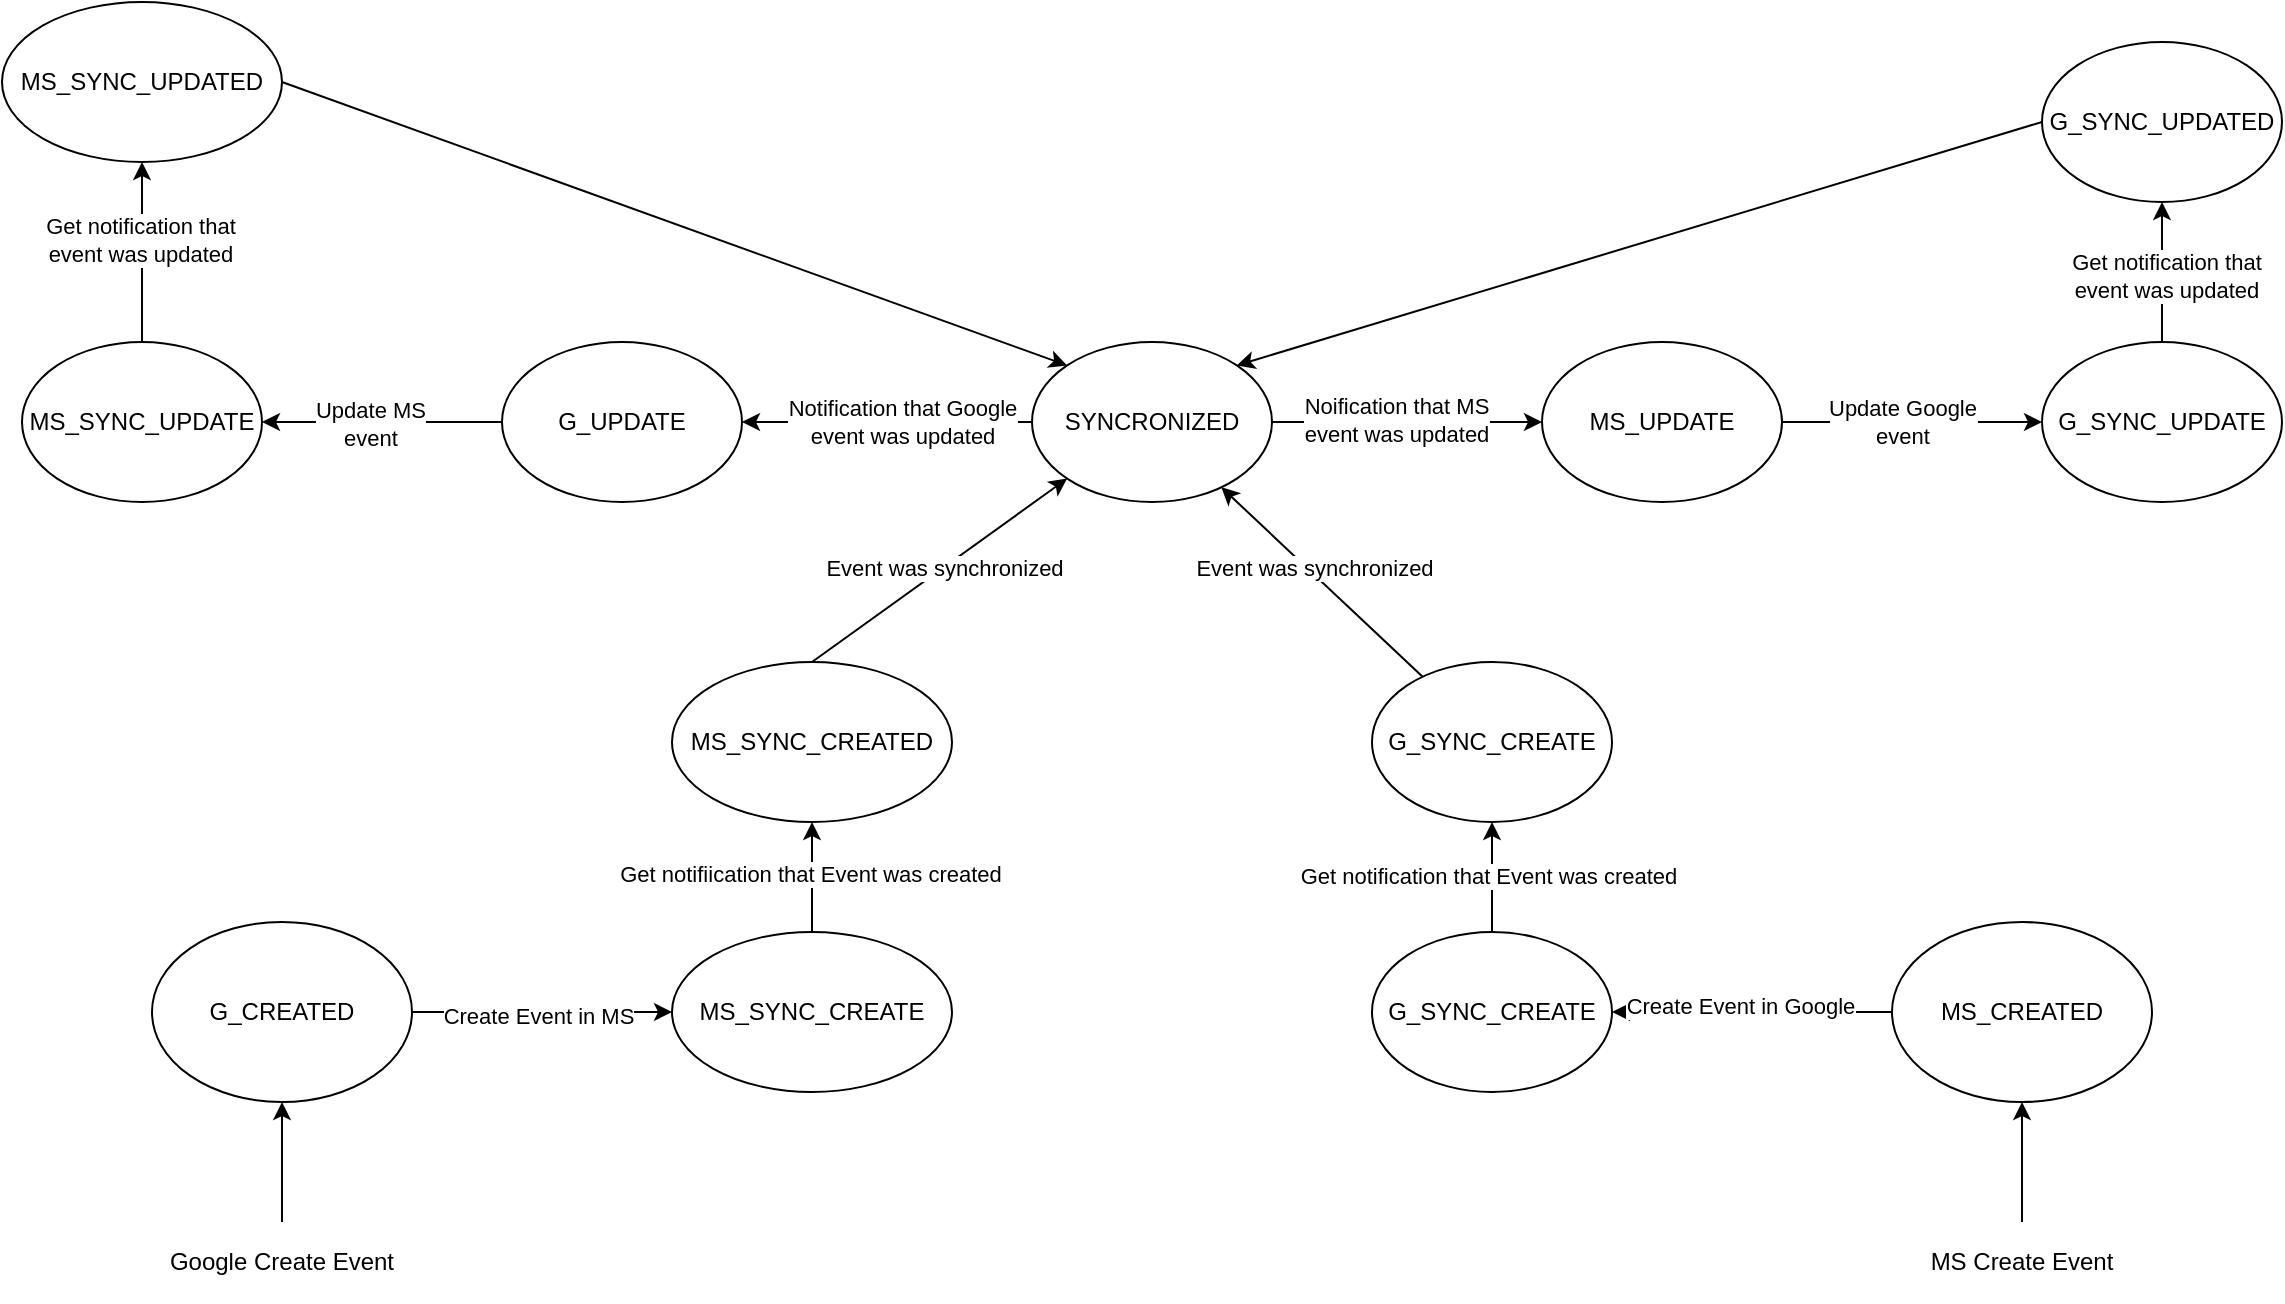 <mxfile version="14.6.11" type="github">
  <diagram name="Page-1" id="8ce9d11a-91a2-4d17-14d8-a56ed91bf033">
    <mxGraphModel dx="2066" dy="1129" grid="1" gridSize="10" guides="1" tooltips="1" connect="1" arrows="1" fold="1" page="1" pageScale="1" pageWidth="2336" pageHeight="1654" background="#ffffff" math="0" shadow="0">
      <root>
        <mxCell id="0" />
        <mxCell id="1" parent="0" />
        <mxCell id="1K0jhtz1pSHgYsICFTar-2" value="G_CREATED" style="ellipse;whiteSpace=wrap;html=1;" vertex="1" parent="1">
          <mxGeometry x="345" y="920" width="130" height="90" as="geometry" />
        </mxCell>
        <mxCell id="1K0jhtz1pSHgYsICFTar-3" value="MS_CREATED" style="ellipse;whiteSpace=wrap;html=1;" vertex="1" parent="1">
          <mxGeometry x="1215" y="920" width="130" height="90" as="geometry" />
        </mxCell>
        <mxCell id="1K0jhtz1pSHgYsICFTar-4" value="SYNCRONIZED" style="ellipse;whiteSpace=wrap;html=1;" vertex="1" parent="1">
          <mxGeometry x="785" y="630" width="120" height="80" as="geometry" />
        </mxCell>
        <mxCell id="1K0jhtz1pSHgYsICFTar-5" value="" style="endArrow=classic;html=1;entryX=0.5;entryY=1;entryDx=0;entryDy=0;exitX=0.5;exitY=0;exitDx=0;exitDy=0;" edge="1" parent="1" source="1K0jhtz1pSHgYsICFTar-6" target="1K0jhtz1pSHgYsICFTar-2">
          <mxGeometry width="50" height="50" relative="1" as="geometry">
            <mxPoint x="405" y="1080" as="sourcePoint" />
            <mxPoint x="455" y="1030" as="targetPoint" />
          </mxGeometry>
        </mxCell>
        <mxCell id="1K0jhtz1pSHgYsICFTar-6" value="Google Create Event" style="text;html=1;strokeColor=none;fillColor=none;align=center;verticalAlign=middle;whiteSpace=wrap;rounded=0;" vertex="1" parent="1">
          <mxGeometry x="330" y="1070" width="160" height="40" as="geometry" />
        </mxCell>
        <mxCell id="1K0jhtz1pSHgYsICFTar-7" value="MS Create Event" style="text;html=1;strokeColor=none;fillColor=none;align=center;verticalAlign=middle;whiteSpace=wrap;rounded=0;" vertex="1" parent="1">
          <mxGeometry x="1205" y="1070" width="150" height="40" as="geometry" />
        </mxCell>
        <mxCell id="1K0jhtz1pSHgYsICFTar-8" value="" style="endArrow=classic;html=1;exitX=0.5;exitY=0;exitDx=0;exitDy=0;entryX=0.5;entryY=1;entryDx=0;entryDy=0;" edge="1" parent="1" source="1K0jhtz1pSHgYsICFTar-7" target="1K0jhtz1pSHgYsICFTar-3">
          <mxGeometry width="50" height="50" relative="1" as="geometry">
            <mxPoint x="845" y="930" as="sourcePoint" />
            <mxPoint x="895" y="880" as="targetPoint" />
          </mxGeometry>
        </mxCell>
        <mxCell id="1K0jhtz1pSHgYsICFTar-9" value="MS_SYNC_CREATE" style="ellipse;whiteSpace=wrap;html=1;" vertex="1" parent="1">
          <mxGeometry x="605" y="925" width="140" height="80" as="geometry" />
        </mxCell>
        <mxCell id="1K0jhtz1pSHgYsICFTar-10" value="" style="endArrow=classic;html=1;" edge="1" parent="1" source="1K0jhtz1pSHgYsICFTar-2" target="1K0jhtz1pSHgYsICFTar-9">
          <mxGeometry width="50" height="50" relative="1" as="geometry">
            <mxPoint x="785" y="930" as="sourcePoint" />
            <mxPoint x="835" y="880" as="targetPoint" />
          </mxGeometry>
        </mxCell>
        <mxCell id="1K0jhtz1pSHgYsICFTar-11" value="Create Event in MS" style="edgeLabel;html=1;align=center;verticalAlign=middle;resizable=0;points=[];" vertex="1" connectable="0" parent="1K0jhtz1pSHgYsICFTar-10">
          <mxGeometry x="-0.03" y="-2" relative="1" as="geometry">
            <mxPoint as="offset" />
          </mxGeometry>
        </mxCell>
        <mxCell id="1K0jhtz1pSHgYsICFTar-12" value="MS_SYNC_CREATED" style="ellipse;whiteSpace=wrap;html=1;" vertex="1" parent="1">
          <mxGeometry x="605" y="790" width="140" height="80" as="geometry" />
        </mxCell>
        <mxCell id="1K0jhtz1pSHgYsICFTar-13" value="" style="endArrow=classic;html=1;exitX=0.5;exitY=0;exitDx=0;exitDy=0;entryX=0.5;entryY=1;entryDx=0;entryDy=0;" edge="1" parent="1" source="1K0jhtz1pSHgYsICFTar-9" target="1K0jhtz1pSHgYsICFTar-12">
          <mxGeometry width="50" height="50" relative="1" as="geometry">
            <mxPoint x="785" y="930" as="sourcePoint" />
            <mxPoint x="835" y="880" as="targetPoint" />
          </mxGeometry>
        </mxCell>
        <mxCell id="1K0jhtz1pSHgYsICFTar-15" value="Get notifiication that Event was created" style="edgeLabel;html=1;align=center;verticalAlign=middle;resizable=0;points=[];" vertex="1" connectable="0" parent="1K0jhtz1pSHgYsICFTar-13">
          <mxGeometry x="0.054" y="1" relative="1" as="geometry">
            <mxPoint as="offset" />
          </mxGeometry>
        </mxCell>
        <mxCell id="1K0jhtz1pSHgYsICFTar-14" value="" style="endArrow=classic;html=1;exitX=0.5;exitY=0;exitDx=0;exitDy=0;entryX=0;entryY=1;entryDx=0;entryDy=0;" edge="1" parent="1" source="1K0jhtz1pSHgYsICFTar-12" target="1K0jhtz1pSHgYsICFTar-4">
          <mxGeometry width="50" height="50" relative="1" as="geometry">
            <mxPoint x="785" y="930" as="sourcePoint" />
            <mxPoint x="835" y="880" as="targetPoint" />
          </mxGeometry>
        </mxCell>
        <mxCell id="1K0jhtz1pSHgYsICFTar-16" value="Event was synchronized" style="edgeLabel;html=1;align=center;verticalAlign=middle;resizable=0;points=[];" vertex="1" connectable="0" parent="1K0jhtz1pSHgYsICFTar-14">
          <mxGeometry x="0.028" relative="1" as="geometry">
            <mxPoint as="offset" />
          </mxGeometry>
        </mxCell>
        <mxCell id="1K0jhtz1pSHgYsICFTar-17" value="G_SYNC_CREATE" style="ellipse;whiteSpace=wrap;html=1;" vertex="1" parent="1">
          <mxGeometry x="955" y="925" width="120" height="80" as="geometry" />
        </mxCell>
        <mxCell id="1K0jhtz1pSHgYsICFTar-18" value="" style="endArrow=classic;html=1;exitX=0;exitY=0.5;exitDx=0;exitDy=0;" edge="1" parent="1" source="1K0jhtz1pSHgYsICFTar-3" target="1K0jhtz1pSHgYsICFTar-17">
          <mxGeometry width="50" height="50" relative="1" as="geometry">
            <mxPoint x="785" y="930" as="sourcePoint" />
            <mxPoint x="835" y="880" as="targetPoint" />
          </mxGeometry>
        </mxCell>
        <mxCell id="1K0jhtz1pSHgYsICFTar-19" value="Create Event in Google" style="edgeLabel;html=1;align=center;verticalAlign=middle;resizable=0;points=[];" vertex="1" connectable="0" parent="1K0jhtz1pSHgYsICFTar-18">
          <mxGeometry x="0.087" y="-3" relative="1" as="geometry">
            <mxPoint as="offset" />
          </mxGeometry>
        </mxCell>
        <mxCell id="1K0jhtz1pSHgYsICFTar-20" value="G_SYNC_CREATE" style="ellipse;whiteSpace=wrap;html=1;" vertex="1" parent="1">
          <mxGeometry x="955" y="790" width="120" height="80" as="geometry" />
        </mxCell>
        <mxCell id="1K0jhtz1pSHgYsICFTar-21" value="" style="endArrow=classic;html=1;exitX=0.5;exitY=0;exitDx=0;exitDy=0;entryX=0.5;entryY=1;entryDx=0;entryDy=0;" edge="1" parent="1" source="1K0jhtz1pSHgYsICFTar-17" target="1K0jhtz1pSHgYsICFTar-20">
          <mxGeometry width="50" height="50" relative="1" as="geometry">
            <mxPoint x="1065" y="930" as="sourcePoint" />
            <mxPoint x="1115" y="880" as="targetPoint" />
          </mxGeometry>
        </mxCell>
        <mxCell id="1K0jhtz1pSHgYsICFTar-22" value="Get notification that Event was created" style="edgeLabel;html=1;align=center;verticalAlign=middle;resizable=0;points=[];" vertex="1" connectable="0" parent="1K0jhtz1pSHgYsICFTar-21">
          <mxGeometry x="0.018" y="2" relative="1" as="geometry">
            <mxPoint as="offset" />
          </mxGeometry>
        </mxCell>
        <mxCell id="1K0jhtz1pSHgYsICFTar-23" value="" style="endArrow=classic;html=1;" edge="1" parent="1" source="1K0jhtz1pSHgYsICFTar-20" target="1K0jhtz1pSHgYsICFTar-4">
          <mxGeometry width="50" height="50" relative="1" as="geometry">
            <mxPoint x="1065" y="930" as="sourcePoint" />
            <mxPoint x="1115" y="880" as="targetPoint" />
          </mxGeometry>
        </mxCell>
        <mxCell id="1K0jhtz1pSHgYsICFTar-24" value="Event was synchronized" style="edgeLabel;html=1;align=center;verticalAlign=middle;resizable=0;points=[];" vertex="1" connectable="0" parent="1K0jhtz1pSHgYsICFTar-23">
          <mxGeometry x="0.112" y="-2" relative="1" as="geometry">
            <mxPoint as="offset" />
          </mxGeometry>
        </mxCell>
        <mxCell id="1K0jhtz1pSHgYsICFTar-25" value="G_UPDATE" style="ellipse;whiteSpace=wrap;html=1;" vertex="1" parent="1">
          <mxGeometry x="520" y="630" width="120" height="80" as="geometry" />
        </mxCell>
        <mxCell id="1K0jhtz1pSHgYsICFTar-26" value="" style="endArrow=classic;html=1;exitX=0;exitY=0.5;exitDx=0;exitDy=0;entryX=1;entryY=0.5;entryDx=0;entryDy=0;" edge="1" parent="1" source="1K0jhtz1pSHgYsICFTar-4" target="1K0jhtz1pSHgYsICFTar-25">
          <mxGeometry width="50" height="50" relative="1" as="geometry">
            <mxPoint x="730" y="660" as="sourcePoint" />
            <mxPoint x="780" y="610" as="targetPoint" />
          </mxGeometry>
        </mxCell>
        <mxCell id="1K0jhtz1pSHgYsICFTar-27" value="Notification that Google&lt;br&gt;event was updated" style="edgeLabel;html=1;align=center;verticalAlign=middle;resizable=0;points=[];" vertex="1" connectable="0" parent="1K0jhtz1pSHgYsICFTar-26">
          <mxGeometry x="-0.228" y="-1" relative="1" as="geometry">
            <mxPoint x="-9" y="1" as="offset" />
          </mxGeometry>
        </mxCell>
        <mxCell id="1K0jhtz1pSHgYsICFTar-28" value="MS_SYNC_UPDATE" style="ellipse;whiteSpace=wrap;html=1;" vertex="1" parent="1">
          <mxGeometry x="280" y="630" width="120" height="80" as="geometry" />
        </mxCell>
        <mxCell id="1K0jhtz1pSHgYsICFTar-29" value="" style="endArrow=classic;html=1;exitX=0;exitY=0.5;exitDx=0;exitDy=0;" edge="1" parent="1" source="1K0jhtz1pSHgYsICFTar-25" target="1K0jhtz1pSHgYsICFTar-28">
          <mxGeometry width="50" height="50" relative="1" as="geometry">
            <mxPoint x="730" y="660" as="sourcePoint" />
            <mxPoint x="500" y="650" as="targetPoint" />
          </mxGeometry>
        </mxCell>
        <mxCell id="1K0jhtz1pSHgYsICFTar-30" value="Update MS&lt;br&gt;event" style="edgeLabel;html=1;align=center;verticalAlign=middle;resizable=0;points=[];" vertex="1" connectable="0" parent="1K0jhtz1pSHgYsICFTar-29">
          <mxGeometry x="0.1" y="1" relative="1" as="geometry">
            <mxPoint as="offset" />
          </mxGeometry>
        </mxCell>
        <mxCell id="1K0jhtz1pSHgYsICFTar-31" value="MS_SYNC_UPDATED" style="ellipse;whiteSpace=wrap;html=1;" vertex="1" parent="1">
          <mxGeometry x="270" y="460" width="140" height="80" as="geometry" />
        </mxCell>
        <mxCell id="1K0jhtz1pSHgYsICFTar-32" value="" style="endArrow=classic;html=1;exitX=0.5;exitY=0;exitDx=0;exitDy=0;entryX=0.5;entryY=1;entryDx=0;entryDy=0;" edge="1" parent="1" source="1K0jhtz1pSHgYsICFTar-28" target="1K0jhtz1pSHgYsICFTar-31">
          <mxGeometry width="50" height="50" relative="1" as="geometry">
            <mxPoint x="730" y="650" as="sourcePoint" />
            <mxPoint x="780" y="600" as="targetPoint" />
          </mxGeometry>
        </mxCell>
        <mxCell id="1K0jhtz1pSHgYsICFTar-33" value="Get notification that&lt;br&gt;event was updated" style="edgeLabel;html=1;align=center;verticalAlign=middle;resizable=0;points=[];" vertex="1" connectable="0" parent="1K0jhtz1pSHgYsICFTar-32">
          <mxGeometry x="0.133" y="1" relative="1" as="geometry">
            <mxPoint as="offset" />
          </mxGeometry>
        </mxCell>
        <mxCell id="1K0jhtz1pSHgYsICFTar-34" value="" style="endArrow=classic;html=1;exitX=1;exitY=0.5;exitDx=0;exitDy=0;entryX=0;entryY=0;entryDx=0;entryDy=0;" edge="1" parent="1" source="1K0jhtz1pSHgYsICFTar-31" target="1K0jhtz1pSHgYsICFTar-4">
          <mxGeometry width="50" height="50" relative="1" as="geometry">
            <mxPoint x="730" y="640" as="sourcePoint" />
            <mxPoint x="780" y="590" as="targetPoint" />
          </mxGeometry>
        </mxCell>
        <mxCell id="1K0jhtz1pSHgYsICFTar-35" value="MS_UPDATE" style="ellipse;whiteSpace=wrap;html=1;" vertex="1" parent="1">
          <mxGeometry x="1040" y="630" width="120" height="80" as="geometry" />
        </mxCell>
        <mxCell id="1K0jhtz1pSHgYsICFTar-36" value="" style="endArrow=classic;html=1;exitX=1;exitY=0.5;exitDx=0;exitDy=0;entryX=0;entryY=0.5;entryDx=0;entryDy=0;" edge="1" parent="1" source="1K0jhtz1pSHgYsICFTar-4" target="1K0jhtz1pSHgYsICFTar-35">
          <mxGeometry width="50" height="50" relative="1" as="geometry">
            <mxPoint x="730" y="690" as="sourcePoint" />
            <mxPoint x="780" y="640" as="targetPoint" />
          </mxGeometry>
        </mxCell>
        <mxCell id="1K0jhtz1pSHgYsICFTar-38" value="Noification that MS&lt;br&gt;event was updated" style="edgeLabel;html=1;align=center;verticalAlign=middle;resizable=0;points=[];" vertex="1" connectable="0" parent="1K0jhtz1pSHgYsICFTar-36">
          <mxGeometry x="-0.082" y="1" relative="1" as="geometry">
            <mxPoint as="offset" />
          </mxGeometry>
        </mxCell>
        <mxCell id="1K0jhtz1pSHgYsICFTar-37" value="G_SYNC_UPDATE" style="ellipse;whiteSpace=wrap;html=1;" vertex="1" parent="1">
          <mxGeometry x="1290" y="630" width="120" height="80" as="geometry" />
        </mxCell>
        <mxCell id="1K0jhtz1pSHgYsICFTar-39" value="" style="endArrow=classic;html=1;exitX=1;exitY=0.5;exitDx=0;exitDy=0;entryX=0;entryY=0.5;entryDx=0;entryDy=0;" edge="1" parent="1" source="1K0jhtz1pSHgYsICFTar-35" target="1K0jhtz1pSHgYsICFTar-37">
          <mxGeometry width="50" height="50" relative="1" as="geometry">
            <mxPoint x="730" y="690" as="sourcePoint" />
            <mxPoint x="1030" y="470" as="targetPoint" />
          </mxGeometry>
        </mxCell>
        <mxCell id="1K0jhtz1pSHgYsICFTar-40" value="Update Google&lt;br&gt;event" style="edgeLabel;html=1;align=center;verticalAlign=middle;resizable=0;points=[];" vertex="1" connectable="0" parent="1K0jhtz1pSHgYsICFTar-39">
          <mxGeometry x="-0.277" relative="1" as="geometry">
            <mxPoint x="13" as="offset" />
          </mxGeometry>
        </mxCell>
        <mxCell id="1K0jhtz1pSHgYsICFTar-41" value="G_SYNC_UPDATED" style="ellipse;whiteSpace=wrap;html=1;" vertex="1" parent="1">
          <mxGeometry x="1290" y="480" width="120" height="80" as="geometry" />
        </mxCell>
        <mxCell id="1K0jhtz1pSHgYsICFTar-42" value="" style="endArrow=classic;html=1;exitX=0.5;exitY=0;exitDx=0;exitDy=0;entryX=0.5;entryY=1;entryDx=0;entryDy=0;" edge="1" parent="1" source="1K0jhtz1pSHgYsICFTar-37" target="1K0jhtz1pSHgYsICFTar-41">
          <mxGeometry width="50" height="50" relative="1" as="geometry">
            <mxPoint x="1100" y="470" as="sourcePoint" />
            <mxPoint x="1150" y="420" as="targetPoint" />
          </mxGeometry>
        </mxCell>
        <mxCell id="1K0jhtz1pSHgYsICFTar-43" value="Get notification that&lt;br&gt;event was updated" style="edgeLabel;html=1;align=center;verticalAlign=middle;resizable=0;points=[];" vertex="1" connectable="0" parent="1K0jhtz1pSHgYsICFTar-42">
          <mxGeometry x="-0.057" y="-2" relative="1" as="geometry">
            <mxPoint as="offset" />
          </mxGeometry>
        </mxCell>
        <mxCell id="1K0jhtz1pSHgYsICFTar-44" value="" style="endArrow=classic;html=1;exitX=0;exitY=0.5;exitDx=0;exitDy=0;entryX=1;entryY=0;entryDx=0;entryDy=0;" edge="1" parent="1" source="1K0jhtz1pSHgYsICFTar-41" target="1K0jhtz1pSHgYsICFTar-4">
          <mxGeometry width="50" height="50" relative="1" as="geometry">
            <mxPoint x="980" y="360" as="sourcePoint" />
            <mxPoint x="1030" y="310" as="targetPoint" />
          </mxGeometry>
        </mxCell>
      </root>
    </mxGraphModel>
  </diagram>
</mxfile>
